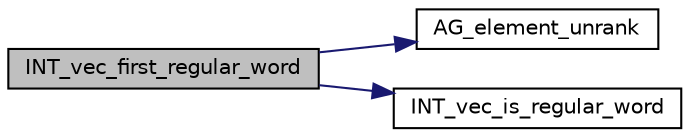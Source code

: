 digraph "INT_vec_first_regular_word"
{
  edge [fontname="Helvetica",fontsize="10",labelfontname="Helvetica",labelfontsize="10"];
  node [fontname="Helvetica",fontsize="10",shape=record];
  rankdir="LR";
  Node863 [label="INT_vec_first_regular_word",height=0.2,width=0.4,color="black", fillcolor="grey75", style="filled", fontcolor="black"];
  Node863 -> Node864 [color="midnightblue",fontsize="10",style="solid",fontname="Helvetica"];
  Node864 [label="AG_element_unrank",height=0.2,width=0.4,color="black", fillcolor="white", style="filled",URL="$d4/d67/geometry_8h.html#a4a33b86c87b2879b97cfa1327abe2885"];
  Node863 -> Node865 [color="midnightblue",fontsize="10",style="solid",fontname="Helvetica"];
  Node865 [label="INT_vec_is_regular_word",height=0.2,width=0.4,color="black", fillcolor="white", style="filled",URL="$d2/d7c/combinatorics_8_c.html#a4d39df6115045582a88a1fd8d71c8824"];
}
